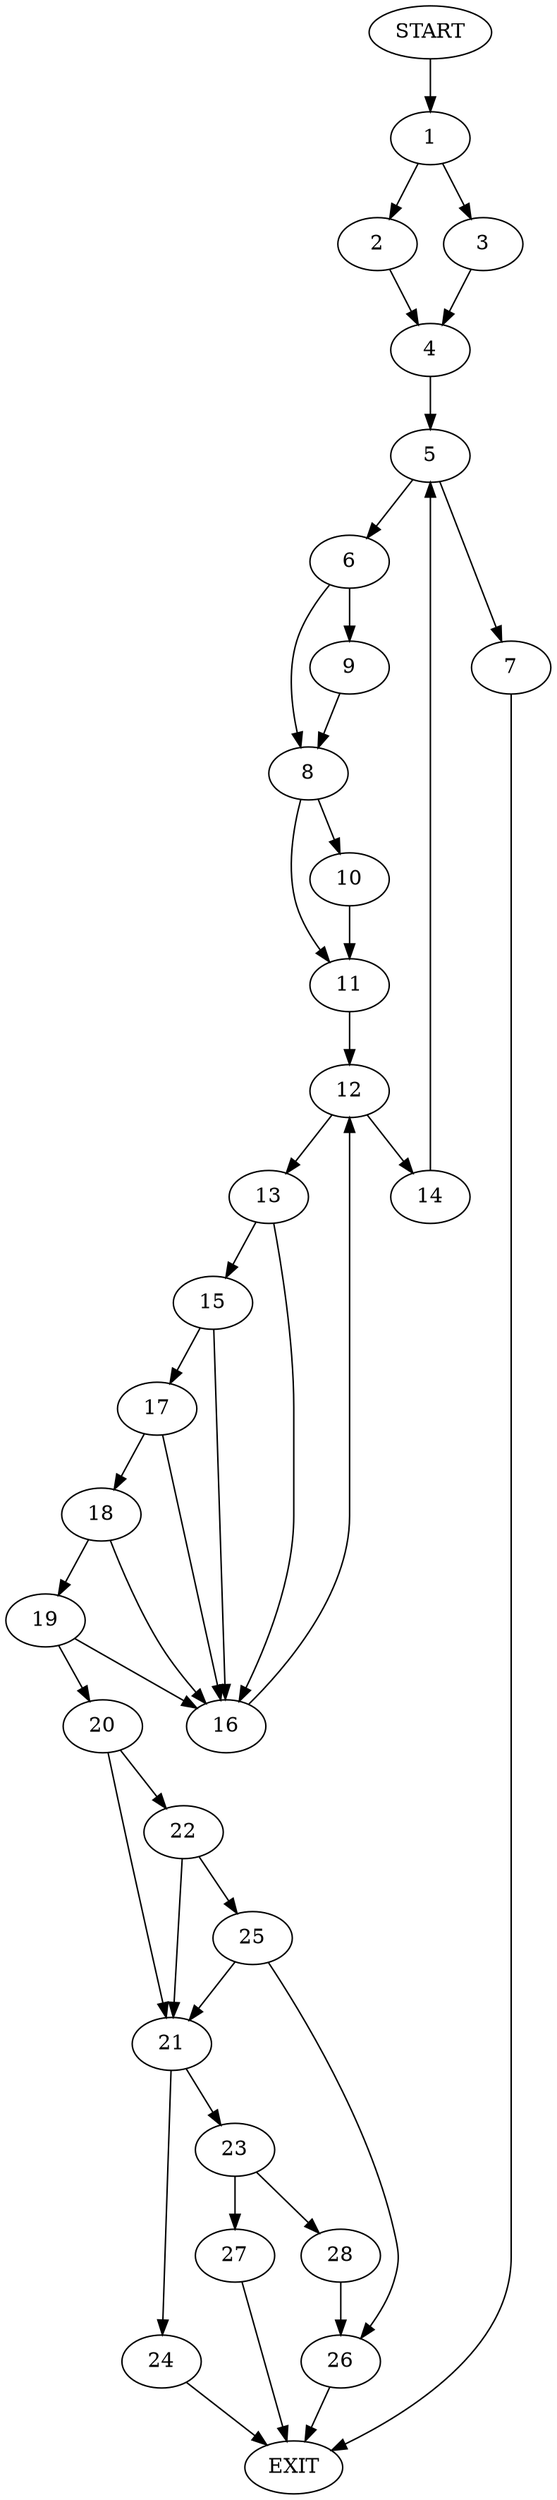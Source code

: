 digraph {
0 [label="START"]
29 [label="EXIT"]
0 -> 1
1 -> 2
1 -> 3
3 -> 4
2 -> 4
4 -> 5
5 -> 6
5 -> 7
7 -> 29
6 -> 8
6 -> 9
9 -> 8
8 -> 10
8 -> 11
10 -> 11
11 -> 12
12 -> 13
12 -> 14
14 -> 5
13 -> 15
13 -> 16
16 -> 12
15 -> 16
15 -> 17
17 -> 16
17 -> 18
18 -> 19
18 -> 16
19 -> 20
19 -> 16
20 -> 21
20 -> 22
21 -> 23
21 -> 24
22 -> 21
22 -> 25
25 -> 21
25 -> 26
26 -> 29
24 -> 29
23 -> 27
23 -> 28
27 -> 29
28 -> 26
}
